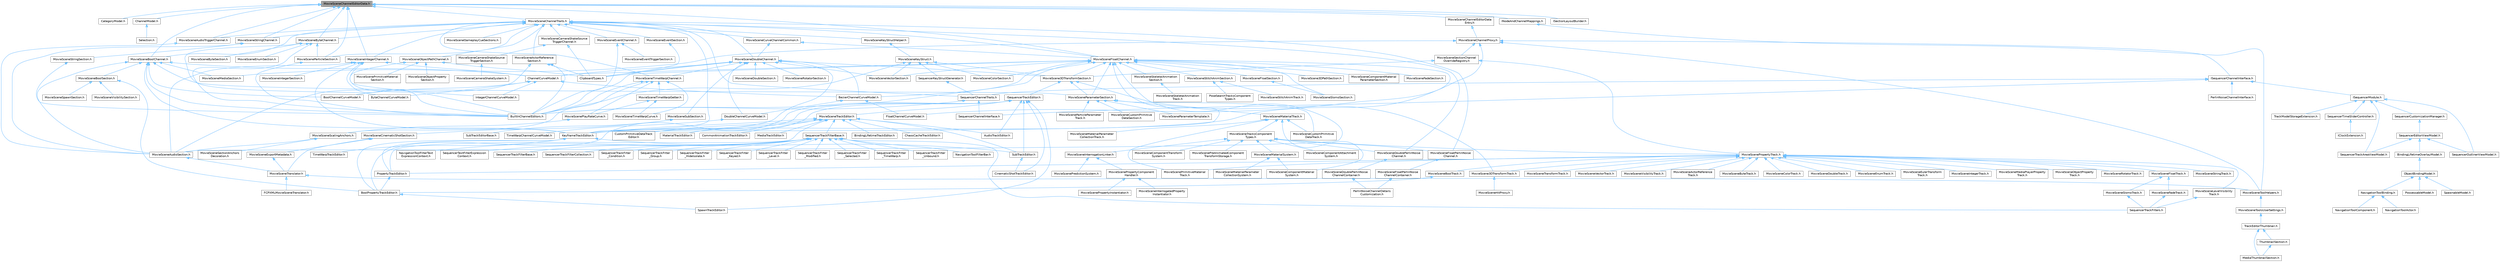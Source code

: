 digraph "MovieSceneChannelEditorData.h"
{
 // INTERACTIVE_SVG=YES
 // LATEX_PDF_SIZE
  bgcolor="transparent";
  edge [fontname=Helvetica,fontsize=10,labelfontname=Helvetica,labelfontsize=10];
  node [fontname=Helvetica,fontsize=10,shape=box,height=0.2,width=0.4];
  Node1 [id="Node000001",label="MovieSceneChannelEditorData.h",height=0.2,width=0.4,color="gray40", fillcolor="grey60", style="filled", fontcolor="black",tooltip=" "];
  Node1 -> Node2 [id="edge1_Node000001_Node000002",dir="back",color="steelblue1",style="solid",tooltip=" "];
  Node2 [id="Node000002",label="CategoryModel.h",height=0.2,width=0.4,color="grey40", fillcolor="white", style="filled",URL="$db/dfe/CategoryModel_8h.html",tooltip=" "];
  Node1 -> Node3 [id="edge2_Node000001_Node000003",dir="back",color="steelblue1",style="solid",tooltip=" "];
  Node3 [id="Node000003",label="ChannelModel.h",height=0.2,width=0.4,color="grey40", fillcolor="white", style="filled",URL="$de/d30/ChannelModel_8h.html",tooltip=" "];
  Node3 -> Node4 [id="edge3_Node000003_Node000004",dir="back",color="steelblue1",style="solid",tooltip=" "];
  Node4 [id="Node000004",label="Selection.h",height=0.2,width=0.4,color="grey40", fillcolor="white", style="filled",URL="$dd/dc2/Editor_2Sequencer_2Public_2MVVM_2Selection_2Selection_8h.html",tooltip=" "];
  Node1 -> Node5 [id="edge4_Node000001_Node000005",dir="back",color="steelblue1",style="solid",tooltip=" "];
  Node5 [id="Node000005",label="INodeAndChannelMappings.h",height=0.2,width=0.4,color="grey40", fillcolor="white", style="filled",URL="$d4/db0/INodeAndChannelMappings_8h.html",tooltip=" "];
  Node5 -> Node6 [id="edge5_Node000005_Node000006",dir="back",color="steelblue1",style="solid",tooltip=" "];
  Node6 [id="Node000006",label="MovieSceneToolHelpers.h",height=0.2,width=0.4,color="grey40", fillcolor="white", style="filled",URL="$d4/d0e/MovieSceneToolHelpers_8h.html",tooltip=" "];
  Node6 -> Node7 [id="edge6_Node000006_Node000007",dir="back",color="steelblue1",style="solid",tooltip=" "];
  Node7 [id="Node000007",label="MovieSceneToolsUserSettings.h",height=0.2,width=0.4,color="grey40", fillcolor="white", style="filled",URL="$d5/dab/MovieSceneToolsUserSettings_8h.html",tooltip=" "];
  Node7 -> Node8 [id="edge7_Node000007_Node000008",dir="back",color="steelblue1",style="solid",tooltip=" "];
  Node8 [id="Node000008",label="TrackEditorThumbnail.h",height=0.2,width=0.4,color="grey40", fillcolor="white", style="filled",URL="$d6/d44/TrackEditorThumbnail_8h.html",tooltip=" "];
  Node8 -> Node9 [id="edge8_Node000008_Node000009",dir="back",color="steelblue1",style="solid",tooltip=" "];
  Node9 [id="Node000009",label="MediaThumbnailSection.h",height=0.2,width=0.4,color="grey40", fillcolor="white", style="filled",URL="$d8/dfe/MediaThumbnailSection_8h.html",tooltip=" "];
  Node8 -> Node10 [id="edge9_Node000008_Node000010",dir="back",color="steelblue1",style="solid",tooltip=" "];
  Node10 [id="Node000010",label="ThumbnailSection.h",height=0.2,width=0.4,color="grey40", fillcolor="white", style="filled",URL="$de/daf/ThumbnailSection_8h.html",tooltip=" "];
  Node10 -> Node9 [id="edge10_Node000010_Node000009",dir="back",color="steelblue1",style="solid",tooltip=" "];
  Node1 -> Node11 [id="edge11_Node000001_Node000011",dir="back",color="steelblue1",style="solid",tooltip=" "];
  Node11 [id="Node000011",label="ISectionLayoutBuilder.h",height=0.2,width=0.4,color="grey40", fillcolor="white", style="filled",URL="$d9/d3f/ISectionLayoutBuilder_8h.html",tooltip=" "];
  Node1 -> Node12 [id="edge12_Node000001_Node000012",dir="back",color="steelblue1",style="solid",tooltip=" "];
  Node12 [id="Node000012",label="MovieSceneAudioTriggerChannel.h",height=0.2,width=0.4,color="grey40", fillcolor="white", style="filled",URL="$db/d7a/MovieSceneAudioTriggerChannel_8h.html",tooltip=" "];
  Node12 -> Node13 [id="edge13_Node000012_Node000013",dir="back",color="steelblue1",style="solid",tooltip=" "];
  Node13 [id="Node000013",label="MovieSceneAudioSection.h",height=0.2,width=0.4,color="grey40", fillcolor="white", style="filled",URL="$da/d5f/MovieSceneAudioSection_8h.html",tooltip=" "];
  Node13 -> Node14 [id="edge14_Node000013_Node000014",dir="back",color="steelblue1",style="solid",tooltip=" "];
  Node14 [id="Node000014",label="MovieSceneTranslator.h",height=0.2,width=0.4,color="grey40", fillcolor="white", style="filled",URL="$d2/d49/MovieSceneTranslator_8h.html",tooltip=" "];
  Node14 -> Node15 [id="edge15_Node000014_Node000015",dir="back",color="steelblue1",style="solid",tooltip=" "];
  Node15 [id="Node000015",label="FCPXMLMovieSceneTranslator.h",height=0.2,width=0.4,color="grey40", fillcolor="white", style="filled",URL="$d2/d93/FCPXMLMovieSceneTranslator_8h.html",tooltip=" "];
  Node14 -> Node6 [id="edge16_Node000014_Node000006",dir="back",color="steelblue1",style="solid",tooltip=" "];
  Node1 -> Node16 [id="edge17_Node000001_Node000016",dir="back",color="steelblue1",style="solid",tooltip=" "];
  Node16 [id="Node000016",label="MovieSceneBoolChannel.h",height=0.2,width=0.4,color="grey40", fillcolor="white", style="filled",URL="$d9/d66/MovieSceneBoolChannel_8h.html",tooltip=" "];
  Node16 -> Node17 [id="edge18_Node000016_Node000017",dir="back",color="steelblue1",style="solid",tooltip=" "];
  Node17 [id="Node000017",label="BoolChannelCurveModel.h",height=0.2,width=0.4,color="grey40", fillcolor="white", style="filled",URL="$d0/d51/BoolChannelCurveModel_8h.html",tooltip=" "];
  Node16 -> Node18 [id="edge19_Node000016_Node000018",dir="back",color="steelblue1",style="solid",tooltip=" "];
  Node18 [id="Node000018",label="BuiltInChannelEditors.h",height=0.2,width=0.4,color="grey40", fillcolor="white", style="filled",URL="$df/daf/BuiltInChannelEditors_8h.html",tooltip=" "];
  Node16 -> Node19 [id="edge20_Node000016_Node000019",dir="back",color="steelblue1",style="solid",tooltip=" "];
  Node19 [id="Node000019",label="ChannelCurveModel.h",height=0.2,width=0.4,color="grey40", fillcolor="white", style="filled",URL="$de/dfa/ChannelCurveModel_8h.html",tooltip=" "];
  Node19 -> Node20 [id="edge21_Node000019_Node000020",dir="back",color="steelblue1",style="solid",tooltip=" "];
  Node20 [id="Node000020",label="BezierChannelCurveModel.h",height=0.2,width=0.4,color="grey40", fillcolor="white", style="filled",URL="$d3/d63/BezierChannelCurveModel_8h.html",tooltip=" "];
  Node20 -> Node21 [id="edge22_Node000020_Node000021",dir="back",color="steelblue1",style="solid",tooltip=" "];
  Node21 [id="Node000021",label="DoubleChannelCurveModel.h",height=0.2,width=0.4,color="grey40", fillcolor="white", style="filled",URL="$d1/d5b/DoubleChannelCurveModel_8h.html",tooltip=" "];
  Node21 -> Node22 [id="edge23_Node000021_Node000022",dir="back",color="steelblue1",style="solid",tooltip=" "];
  Node22 [id="Node000022",label="TimeWarpChannelCurveModel.h",height=0.2,width=0.4,color="grey40", fillcolor="white", style="filled",URL="$d6/d46/TimeWarpChannelCurveModel_8h.html",tooltip=" "];
  Node20 -> Node23 [id="edge24_Node000020_Node000023",dir="back",color="steelblue1",style="solid",tooltip=" "];
  Node23 [id="Node000023",label="FloatChannelCurveModel.h",height=0.2,width=0.4,color="grey40", fillcolor="white", style="filled",URL="$d0/d27/FloatChannelCurveModel_8h.html",tooltip=" "];
  Node19 -> Node17 [id="edge25_Node000019_Node000017",dir="back",color="steelblue1",style="solid",tooltip=" "];
  Node19 -> Node24 [id="edge26_Node000019_Node000024",dir="back",color="steelblue1",style="solid",tooltip=" "];
  Node24 [id="Node000024",label="ByteChannelCurveModel.h",height=0.2,width=0.4,color="grey40", fillcolor="white", style="filled",URL="$d8/d3d/ByteChannelCurveModel_8h.html",tooltip=" "];
  Node19 -> Node25 [id="edge27_Node000019_Node000025",dir="back",color="steelblue1",style="solid",tooltip=" "];
  Node25 [id="Node000025",label="IntegerChannelCurveModel.h",height=0.2,width=0.4,color="grey40", fillcolor="white", style="filled",URL="$df/d26/IntegerChannelCurveModel_8h.html",tooltip=" "];
  Node16 -> Node26 [id="edge28_Node000016_Node000026",dir="back",color="steelblue1",style="solid",tooltip=" "];
  Node26 [id="Node000026",label="KeyframeTrackEditor.h",height=0.2,width=0.4,color="grey40", fillcolor="white", style="filled",URL="$dd/d47/KeyframeTrackEditor_8h.html",tooltip=" "];
  Node26 -> Node27 [id="edge29_Node000026_Node000027",dir="back",color="steelblue1",style="solid",tooltip=" "];
  Node27 [id="Node000027",label="BoolPropertyTrackEditor.h",height=0.2,width=0.4,color="grey40", fillcolor="white", style="filled",URL="$db/d07/BoolPropertyTrackEditor_8h.html",tooltip=" "];
  Node27 -> Node28 [id="edge30_Node000027_Node000028",dir="back",color="steelblue1",style="solid",tooltip=" "];
  Node28 [id="Node000028",label="SpawnTrackEditor.h",height=0.2,width=0.4,color="grey40", fillcolor="white", style="filled",URL="$d5/dac/SpawnTrackEditor_8h.html",tooltip=" "];
  Node26 -> Node29 [id="edge31_Node000026_Node000029",dir="back",color="steelblue1",style="solid",tooltip=" "];
  Node29 [id="Node000029",label="PropertyTrackEditor.h",height=0.2,width=0.4,color="grey40", fillcolor="white", style="filled",URL="$da/d9a/PropertyTrackEditor_8h.html",tooltip=" "];
  Node29 -> Node27 [id="edge32_Node000029_Node000027",dir="back",color="steelblue1",style="solid",tooltip=" "];
  Node26 -> Node30 [id="edge33_Node000026_Node000030",dir="back",color="steelblue1",style="solid",tooltip=" "];
  Node30 [id="Node000030",label="SubTrackEditor.h",height=0.2,width=0.4,color="grey40", fillcolor="white", style="filled",URL="$d8/d5b/SubTrackEditor_8h.html",tooltip=" "];
  Node30 -> Node31 [id="edge34_Node000030_Node000031",dir="back",color="steelblue1",style="solid",tooltip=" "];
  Node31 [id="Node000031",label="CinematicShotTrackEditor.h",height=0.2,width=0.4,color="grey40", fillcolor="white", style="filled",URL="$d3/d0c/CinematicShotTrackEditor_8h.html",tooltip=" "];
  Node26 -> Node32 [id="edge35_Node000026_Node000032",dir="back",color="steelblue1",style="solid",tooltip=" "];
  Node32 [id="Node000032",label="TimeWarpTrackEditor.h",height=0.2,width=0.4,color="grey40", fillcolor="white", style="filled",URL="$dc/d2e/TimeWarpTrackEditor_8h.html",tooltip=" "];
  Node16 -> Node13 [id="edge36_Node000016_Node000013",dir="back",color="steelblue1",style="solid",tooltip=" "];
  Node16 -> Node33 [id="edge37_Node000016_Node000033",dir="back",color="steelblue1",style="solid",tooltip=" "];
  Node33 [id="Node000033",label="MovieSceneBoolSection.h",height=0.2,width=0.4,color="grey40", fillcolor="white", style="filled",URL="$dd/d49/MovieSceneBoolSection_8h.html",tooltip=" "];
  Node33 -> Node27 [id="edge38_Node000033_Node000027",dir="back",color="steelblue1",style="solid",tooltip=" "];
  Node33 -> Node34 [id="edge39_Node000033_Node000034",dir="back",color="steelblue1",style="solid",tooltip=" "];
  Node34 [id="Node000034",label="MovieSceneSpawnSection.h",height=0.2,width=0.4,color="grey40", fillcolor="white", style="filled",URL="$df/d38/MovieSceneSpawnSection_8h.html",tooltip=" "];
  Node33 -> Node35 [id="edge40_Node000033_Node000035",dir="back",color="steelblue1",style="solid",tooltip=" "];
  Node35 [id="Node000035",label="MovieSceneVisibilitySection.h",height=0.2,width=0.4,color="grey40", fillcolor="white", style="filled",URL="$d2/dfe/MovieSceneVisibilitySection_8h.html",tooltip=" "];
  Node16 -> Node36 [id="edge41_Node000016_Node000036",dir="back",color="steelblue1",style="solid",tooltip=" "];
  Node36 [id="Node000036",label="MovieSceneMediaSection.h",height=0.2,width=0.4,color="grey40", fillcolor="white", style="filled",URL="$d2/df2/MovieSceneMediaSection_8h.html",tooltip=" "];
  Node16 -> Node37 [id="edge42_Node000016_Node000037",dir="back",color="steelblue1",style="solid",tooltip=" "];
  Node37 [id="Node000037",label="MovieSceneParameterSection.h",height=0.2,width=0.4,color="grey40", fillcolor="white", style="filled",URL="$de/d65/MovieSceneParameterSection_8h.html",tooltip=" "];
  Node37 -> Node38 [id="edge43_Node000037_Node000038",dir="back",color="steelblue1",style="solid",tooltip=" "];
  Node38 [id="Node000038",label="MovieSceneCustomPrimitive\lDataSection.h",height=0.2,width=0.4,color="grey40", fillcolor="white", style="filled",URL="$d2/d78/MovieSceneCustomPrimitiveDataSection_8h.html",tooltip=" "];
  Node37 -> Node39 [id="edge44_Node000037_Node000039",dir="back",color="steelblue1",style="solid",tooltip=" "];
  Node39 [id="Node000039",label="MovieSceneCustomPrimitive\lDataTrack.h",height=0.2,width=0.4,color="grey40", fillcolor="white", style="filled",URL="$db/d39/MovieSceneCustomPrimitiveDataTrack_8h.html",tooltip=" "];
  Node37 -> Node40 [id="edge45_Node000037_Node000040",dir="back",color="steelblue1",style="solid",tooltip=" "];
  Node40 [id="Node000040",label="MovieSceneMaterialTrack.h",height=0.2,width=0.4,color="grey40", fillcolor="white", style="filled",URL="$d8/d92/MovieSceneMaterialTrack_8h.html",tooltip=" "];
  Node40 -> Node41 [id="edge46_Node000040_Node000041",dir="back",color="steelblue1",style="solid",tooltip=" "];
  Node41 [id="Node000041",label="MovieSceneComponentMaterial\lSystem.h",height=0.2,width=0.4,color="grey40", fillcolor="white", style="filled",URL="$d7/d7c/MovieSceneComponentMaterialSystem_8h.html",tooltip=" "];
  Node40 -> Node39 [id="edge47_Node000040_Node000039",dir="back",color="steelblue1",style="solid",tooltip=" "];
  Node40 -> Node42 [id="edge48_Node000040_Node000042",dir="back",color="steelblue1",style="solid",tooltip=" "];
  Node42 [id="Node000042",label="MovieSceneMaterialParameter\lCollectionTrack.h",height=0.2,width=0.4,color="grey40", fillcolor="white", style="filled",URL="$d7/dc8/MovieSceneMaterialParameterCollectionTrack_8h.html",tooltip=" "];
  Node40 -> Node43 [id="edge49_Node000040_Node000043",dir="back",color="steelblue1",style="solid",tooltip=" "];
  Node43 [id="Node000043",label="MovieScenePrimitiveMaterial\lTrack.h",height=0.2,width=0.4,color="grey40", fillcolor="white", style="filled",URL="$dc/dc4/MovieScenePrimitiveMaterialTrack_8h.html",tooltip=" "];
  Node40 -> Node44 [id="edge50_Node000040_Node000044",dir="back",color="steelblue1",style="solid",tooltip=" "];
  Node44 [id="Node000044",label="MovieSceneTracksComponent\lTypes.h",height=0.2,width=0.4,color="grey40", fillcolor="white", style="filled",URL="$d5/d6a/MovieSceneTracksComponentTypes_8h.html",tooltip=" "];
  Node44 -> Node45 [id="edge51_Node000044_Node000045",dir="back",color="steelblue1",style="solid",tooltip=" "];
  Node45 [id="Node000045",label="MovieSceneComponentAttachment\lSystem.h",height=0.2,width=0.4,color="grey40", fillcolor="white", style="filled",URL="$d9/db3/MovieSceneComponentAttachmentSystem_8h.html",tooltip=" "];
  Node44 -> Node46 [id="edge52_Node000044_Node000046",dir="back",color="steelblue1",style="solid",tooltip=" "];
  Node46 [id="Node000046",label="MovieSceneComponentTransform\lSystem.h",height=0.2,width=0.4,color="grey40", fillcolor="white", style="filled",URL="$d1/d3e/MovieSceneComponentTransformSystem_8h.html",tooltip=" "];
  Node44 -> Node47 [id="edge53_Node000044_Node000047",dir="back",color="steelblue1",style="solid",tooltip=" "];
  Node47 [id="Node000047",label="MovieSceneDoublePerlinNoise\lChannel.h",height=0.2,width=0.4,color="grey40", fillcolor="white", style="filled",URL="$d9/d50/MovieSceneDoublePerlinNoiseChannel_8h.html",tooltip=" "];
  Node47 -> Node48 [id="edge54_Node000047_Node000048",dir="back",color="steelblue1",style="solid",tooltip=" "];
  Node48 [id="Node000048",label="MovieSceneDoublePerlinNoise\lChannelContainer.h",height=0.2,width=0.4,color="grey40", fillcolor="white", style="filled",URL="$de/dae/MovieSceneDoublePerlinNoiseChannelContainer_8h.html",tooltip=" "];
  Node48 -> Node49 [id="edge55_Node000048_Node000049",dir="back",color="steelblue1",style="solid",tooltip=" "];
  Node49 [id="Node000049",label="PerlinNoiseChannelDetails\lCustomization.h",height=0.2,width=0.4,color="grey40", fillcolor="white", style="filled",URL="$d6/df3/PerlinNoiseChannelDetailsCustomization_8h.html",tooltip=" "];
  Node44 -> Node50 [id="edge56_Node000044_Node000050",dir="back",color="steelblue1",style="solid",tooltip=" "];
  Node50 [id="Node000050",label="MovieSceneFloatPerlinNoise\lChannel.h",height=0.2,width=0.4,color="grey40", fillcolor="white", style="filled",URL="$d2/d9d/MovieSceneFloatPerlinNoiseChannel_8h.html",tooltip=" "];
  Node50 -> Node51 [id="edge57_Node000050_Node000051",dir="back",color="steelblue1",style="solid",tooltip=" "];
  Node51 [id="Node000051",label="MovieSceneFloatPerlinNoise\lChannelContainer.h",height=0.2,width=0.4,color="grey40", fillcolor="white", style="filled",URL="$d6/dcb/MovieSceneFloatPerlinNoiseChannelContainer_8h.html",tooltip=" "];
  Node51 -> Node49 [id="edge58_Node000051_Node000049",dir="back",color="steelblue1",style="solid",tooltip=" "];
  Node44 -> Node52 [id="edge59_Node000044_Node000052",dir="back",color="steelblue1",style="solid",tooltip=" "];
  Node52 [id="Node000052",label="MovieSceneInterrogationLinker.h",height=0.2,width=0.4,color="grey40", fillcolor="white", style="filled",URL="$d9/d6a/MovieSceneInterrogationLinker_8h.html",tooltip=" "];
  Node52 -> Node53 [id="edge60_Node000052_Node000053",dir="back",color="steelblue1",style="solid",tooltip=" "];
  Node53 [id="Node000053",label="MovieScenePredictionSystem.h",height=0.2,width=0.4,color="grey40", fillcolor="white", style="filled",URL="$dc/d7f/MovieScenePredictionSystem_8h.html",tooltip=" "];
  Node52 -> Node54 [id="edge61_Node000052_Node000054",dir="back",color="steelblue1",style="solid",tooltip=" "];
  Node54 [id="Node000054",label="MovieScenePropertyComponent\lHandler.h",height=0.2,width=0.4,color="grey40", fillcolor="white", style="filled",URL="$d1/d1c/MovieScenePropertyComponentHandler_8h.html",tooltip=" "];
  Node54 -> Node55 [id="edge62_Node000054_Node000055",dir="back",color="steelblue1",style="solid",tooltip=" "];
  Node55 [id="Node000055",label="MovieSceneInterrogatedProperty\lInstantiator.h",height=0.2,width=0.4,color="grey40", fillcolor="white", style="filled",URL="$df/d43/MovieSceneInterrogatedPropertyInstantiator_8h.html",tooltip=" "];
  Node54 -> Node56 [id="edge63_Node000054_Node000056",dir="back",color="steelblue1",style="solid",tooltip=" "];
  Node56 [id="Node000056",label="MovieScenePropertyInstantiator.h",height=0.2,width=0.4,color="grey40", fillcolor="white", style="filled",URL="$d2/ddc/MovieScenePropertyInstantiator_8h.html",tooltip=" "];
  Node44 -> Node57 [id="edge64_Node000044_Node000057",dir="back",color="steelblue1",style="solid",tooltip=" "];
  Node57 [id="Node000057",label="MovieSceneMaterialSystem.h",height=0.2,width=0.4,color="grey40", fillcolor="white", style="filled",URL="$d2/d2f/MovieSceneMaterialSystem_8h.html",tooltip=" "];
  Node57 -> Node41 [id="edge65_Node000057_Node000041",dir="back",color="steelblue1",style="solid",tooltip=" "];
  Node57 -> Node58 [id="edge66_Node000057_Node000058",dir="back",color="steelblue1",style="solid",tooltip=" "];
  Node58 [id="Node000058",label="MovieSceneMaterialParameter\lCollectionSystem.h",height=0.2,width=0.4,color="grey40", fillcolor="white", style="filled",URL="$d4/d18/MovieSceneMaterialParameterCollectionSystem_8h.html",tooltip=" "];
  Node44 -> Node59 [id="edge67_Node000044_Node000059",dir="back",color="steelblue1",style="solid",tooltip=" "];
  Node59 [id="Node000059",label="MovieScenePreAnimatedComponent\lTransformStorage.h",height=0.2,width=0.4,color="grey40", fillcolor="white", style="filled",URL="$d9/d84/MovieScenePreAnimatedComponentTransformStorage_8h.html",tooltip=" "];
  Node44 -> Node60 [id="edge68_Node000044_Node000060",dir="back",color="steelblue1",style="solid",tooltip=" "];
  Node60 [id="Node000060",label="MovieScenePropertyTrack.h",height=0.2,width=0.4,color="grey40", fillcolor="white", style="filled",URL="$da/d0c/MovieScenePropertyTrack_8h.html",tooltip=" "];
  Node60 -> Node61 [id="edge69_Node000060_Node000061",dir="back",color="steelblue1",style="solid",tooltip=" "];
  Node61 [id="Node000061",label="MovieScene3DTransformTrack.h",height=0.2,width=0.4,color="grey40", fillcolor="white", style="filled",URL="$d9/d06/MovieScene3DTransformTrack_8h.html",tooltip=" "];
  Node61 -> Node62 [id="edge70_Node000061_Node000062",dir="back",color="steelblue1",style="solid",tooltip=" "];
  Node62 [id="Node000062",label="MovieSceneHitProxy.h",height=0.2,width=0.4,color="grey40", fillcolor="white", style="filled",URL="$d0/d01/MovieSceneHitProxy_8h.html",tooltip=" "];
  Node60 -> Node63 [id="edge71_Node000060_Node000063",dir="back",color="steelblue1",style="solid",tooltip=" "];
  Node63 [id="Node000063",label="MovieSceneActorReference\lTrack.h",height=0.2,width=0.4,color="grey40", fillcolor="white", style="filled",URL="$d9/d9b/MovieSceneActorReferenceTrack_8h.html",tooltip=" "];
  Node60 -> Node64 [id="edge72_Node000060_Node000064",dir="back",color="steelblue1",style="solid",tooltip=" "];
  Node64 [id="Node000064",label="MovieSceneBoolTrack.h",height=0.2,width=0.4,color="grey40", fillcolor="white", style="filled",URL="$d7/ddf/MovieSceneBoolTrack_8h.html",tooltip=" "];
  Node64 -> Node27 [id="edge73_Node000064_Node000027",dir="back",color="steelblue1",style="solid",tooltip=" "];
  Node60 -> Node65 [id="edge74_Node000060_Node000065",dir="back",color="steelblue1",style="solid",tooltip=" "];
  Node65 [id="Node000065",label="MovieSceneByteTrack.h",height=0.2,width=0.4,color="grey40", fillcolor="white", style="filled",URL="$dc/d79/MovieSceneByteTrack_8h.html",tooltip=" "];
  Node60 -> Node66 [id="edge75_Node000060_Node000066",dir="back",color="steelblue1",style="solid",tooltip=" "];
  Node66 [id="Node000066",label="MovieSceneColorTrack.h",height=0.2,width=0.4,color="grey40", fillcolor="white", style="filled",URL="$d8/df9/MovieSceneColorTrack_8h.html",tooltip=" "];
  Node60 -> Node67 [id="edge76_Node000060_Node000067",dir="back",color="steelblue1",style="solid",tooltip=" "];
  Node67 [id="Node000067",label="MovieSceneDoubleTrack.h",height=0.2,width=0.4,color="grey40", fillcolor="white", style="filled",URL="$de/d31/MovieSceneDoubleTrack_8h.html",tooltip=" "];
  Node60 -> Node68 [id="edge77_Node000060_Node000068",dir="back",color="steelblue1",style="solid",tooltip=" "];
  Node68 [id="Node000068",label="MovieSceneEnumTrack.h",height=0.2,width=0.4,color="grey40", fillcolor="white", style="filled",URL="$d6/d95/MovieSceneEnumTrack_8h.html",tooltip=" "];
  Node60 -> Node69 [id="edge78_Node000060_Node000069",dir="back",color="steelblue1",style="solid",tooltip=" "];
  Node69 [id="Node000069",label="MovieSceneEulerTransform\lTrack.h",height=0.2,width=0.4,color="grey40", fillcolor="white", style="filled",URL="$d7/d3a/MovieSceneEulerTransformTrack_8h.html",tooltip=" "];
  Node60 -> Node70 [id="edge79_Node000060_Node000070",dir="back",color="steelblue1",style="solid",tooltip=" "];
  Node70 [id="Node000070",label="MovieSceneFloatTrack.h",height=0.2,width=0.4,color="grey40", fillcolor="white", style="filled",URL="$dc/d88/MovieSceneFloatTrack_8h.html",tooltip=" "];
  Node70 -> Node71 [id="edge80_Node000070_Node000071",dir="back",color="steelblue1",style="solid",tooltip=" "];
  Node71 [id="Node000071",label="MovieSceneFadeTrack.h",height=0.2,width=0.4,color="grey40", fillcolor="white", style="filled",URL="$d3/dd6/MovieSceneFadeTrack_8h.html",tooltip=" "];
  Node71 -> Node72 [id="edge81_Node000071_Node000072",dir="back",color="steelblue1",style="solid",tooltip=" "];
  Node72 [id="Node000072",label="SequencerTrackFilters.h",height=0.2,width=0.4,color="grey40", fillcolor="white", style="filled",URL="$df/d72/SequencerTrackFilters_8h.html",tooltip=" "];
  Node70 -> Node73 [id="edge82_Node000070_Node000073",dir="back",color="steelblue1",style="solid",tooltip=" "];
  Node73 [id="Node000073",label="MovieSceneSlomoTrack.h",height=0.2,width=0.4,color="grey40", fillcolor="white", style="filled",URL="$d3/d88/MovieSceneSlomoTrack_8h.html",tooltip=" "];
  Node73 -> Node72 [id="edge83_Node000073_Node000072",dir="back",color="steelblue1",style="solid",tooltip=" "];
  Node60 -> Node74 [id="edge84_Node000060_Node000074",dir="back",color="steelblue1",style="solid",tooltip=" "];
  Node74 [id="Node000074",label="MovieSceneIntegerTrack.h",height=0.2,width=0.4,color="grey40", fillcolor="white", style="filled",URL="$d9/d1a/MovieSceneIntegerTrack_8h.html",tooltip=" "];
  Node60 -> Node75 [id="edge85_Node000060_Node000075",dir="back",color="steelblue1",style="solid",tooltip=" "];
  Node75 [id="Node000075",label="MovieSceneLevelVisibility\lTrack.h",height=0.2,width=0.4,color="grey40", fillcolor="white", style="filled",URL="$d8/dae/MovieSceneLevelVisibilityTrack_8h.html",tooltip=" "];
  Node75 -> Node72 [id="edge86_Node000075_Node000072",dir="back",color="steelblue1",style="solid",tooltip=" "];
  Node60 -> Node76 [id="edge87_Node000060_Node000076",dir="back",color="steelblue1",style="solid",tooltip=" "];
  Node76 [id="Node000076",label="MovieSceneMediaPlayerProperty\lTrack.h",height=0.2,width=0.4,color="grey40", fillcolor="white", style="filled",URL="$d4/da1/MovieSceneMediaPlayerPropertyTrack_8h.html",tooltip=" "];
  Node60 -> Node77 [id="edge88_Node000060_Node000077",dir="back",color="steelblue1",style="solid",tooltip=" "];
  Node77 [id="Node000077",label="MovieSceneObjectProperty\lTrack.h",height=0.2,width=0.4,color="grey40", fillcolor="white", style="filled",URL="$dc/da9/MovieSceneObjectPropertyTrack_8h.html",tooltip=" "];
  Node60 -> Node43 [id="edge89_Node000060_Node000043",dir="back",color="steelblue1",style="solid",tooltip=" "];
  Node60 -> Node78 [id="edge90_Node000060_Node000078",dir="back",color="steelblue1",style="solid",tooltip=" "];
  Node78 [id="Node000078",label="MovieSceneRotatorTrack.h",height=0.2,width=0.4,color="grey40", fillcolor="white", style="filled",URL="$d3/d8f/MovieSceneRotatorTrack_8h.html",tooltip=" "];
  Node60 -> Node79 [id="edge91_Node000060_Node000079",dir="back",color="steelblue1",style="solid",tooltip=" "];
  Node79 [id="Node000079",label="MovieSceneStringTrack.h",height=0.2,width=0.4,color="grey40", fillcolor="white", style="filled",URL="$dd/d54/MovieSceneStringTrack_8h.html",tooltip=" "];
  Node60 -> Node80 [id="edge92_Node000060_Node000080",dir="back",color="steelblue1",style="solid",tooltip=" "];
  Node80 [id="Node000080",label="MovieSceneTransformTrack.h",height=0.2,width=0.4,color="grey40", fillcolor="white", style="filled",URL="$df/d57/MovieSceneTransformTrack_8h.html",tooltip=" "];
  Node60 -> Node81 [id="edge93_Node000060_Node000081",dir="back",color="steelblue1",style="solid",tooltip=" "];
  Node81 [id="Node000081",label="MovieSceneVectorTrack.h",height=0.2,width=0.4,color="grey40", fillcolor="white", style="filled",URL="$d8/d5e/MovieSceneVectorTrack_8h.html",tooltip=" "];
  Node60 -> Node82 [id="edge94_Node000060_Node000082",dir="back",color="steelblue1",style="solid",tooltip=" "];
  Node82 [id="Node000082",label="MovieSceneVisibilityTrack.h",height=0.2,width=0.4,color="grey40", fillcolor="white", style="filled",URL="$dd/d5e/MovieSceneVisibilityTrack_8h.html",tooltip=" "];
  Node60 -> Node29 [id="edge95_Node000060_Node000029",dir="back",color="steelblue1",style="solid",tooltip=" "];
  Node37 -> Node83 [id="edge96_Node000037_Node000083",dir="back",color="steelblue1",style="solid",tooltip=" "];
  Node83 [id="Node000083",label="MovieSceneParameterTemplate.h",height=0.2,width=0.4,color="grey40", fillcolor="white", style="filled",URL="$d9/df3/MovieSceneParameterTemplate_8h.html",tooltip=" "];
  Node37 -> Node84 [id="edge97_Node000037_Node000084",dir="back",color="steelblue1",style="solid",tooltip=" "];
  Node84 [id="Node000084",label="MovieSceneParticleParameter\lTrack.h",height=0.2,width=0.4,color="grey40", fillcolor="white", style="filled",URL="$d2/d09/MovieSceneParticleParameterTrack_8h.html",tooltip=" "];
  Node1 -> Node85 [id="edge98_Node000001_Node000085",dir="back",color="steelblue1",style="solid",tooltip=" "];
  Node85 [id="Node000085",label="MovieSceneByteChannel.h",height=0.2,width=0.4,color="grey40", fillcolor="white", style="filled",URL="$d2/dda/MovieSceneByteChannel_8h.html",tooltip=" "];
  Node85 -> Node18 [id="edge99_Node000085_Node000018",dir="back",color="steelblue1",style="solid",tooltip=" "];
  Node85 -> Node24 [id="edge100_Node000085_Node000024",dir="back",color="steelblue1",style="solid",tooltip=" "];
  Node85 -> Node86 [id="edge101_Node000085_Node000086",dir="back",color="steelblue1",style="solid",tooltip=" "];
  Node86 [id="Node000086",label="MovieSceneByteSection.h",height=0.2,width=0.4,color="grey40", fillcolor="white", style="filled",URL="$da/dd4/MovieSceneByteSection_8h.html",tooltip=" "];
  Node85 -> Node87 [id="edge102_Node000085_Node000087",dir="back",color="steelblue1",style="solid",tooltip=" "];
  Node87 [id="Node000087",label="MovieSceneEnumSection.h",height=0.2,width=0.4,color="grey40", fillcolor="white", style="filled",URL="$d7/d84/MovieSceneEnumSection_8h.html",tooltip=" "];
  Node85 -> Node88 [id="edge103_Node000085_Node000088",dir="back",color="steelblue1",style="solid",tooltip=" "];
  Node88 [id="Node000088",label="MovieSceneParticleSection.h",height=0.2,width=0.4,color="grey40", fillcolor="white", style="filled",URL="$d4/ddc/MovieSceneParticleSection_8h.html",tooltip=" "];
  Node88 -> Node18 [id="edge104_Node000088_Node000018",dir="back",color="steelblue1",style="solid",tooltip=" "];
  Node1 -> Node89 [id="edge105_Node000001_Node000089",dir="back",color="steelblue1",style="solid",tooltip=" "];
  Node89 [id="Node000089",label="MovieSceneChannelEditorData\lEntry.h",height=0.2,width=0.4,color="grey40", fillcolor="white", style="filled",URL="$d4/d3f/MovieSceneChannelEditorDataEntry_8h.html",tooltip=" "];
  Node89 -> Node90 [id="edge106_Node000089_Node000090",dir="back",color="steelblue1",style="solid",tooltip=" "];
  Node90 [id="Node000090",label="MovieSceneChannelProxy.h",height=0.2,width=0.4,color="grey40", fillcolor="white", style="filled",URL="$d8/dea/MovieSceneChannelProxy_8h.html",tooltip=" "];
  Node90 -> Node91 [id="edge107_Node000090_Node000091",dir="back",color="steelblue1",style="solid",tooltip=" "];
  Node91 [id="Node000091",label="ISequencerChannelInterface.h",height=0.2,width=0.4,color="grey40", fillcolor="white", style="filled",URL="$d0/dd3/ISequencerChannelInterface_8h.html",tooltip=" "];
  Node91 -> Node92 [id="edge108_Node000091_Node000092",dir="back",color="steelblue1",style="solid",tooltip=" "];
  Node92 [id="Node000092",label="ISequencerModule.h",height=0.2,width=0.4,color="grey40", fillcolor="white", style="filled",URL="$d7/d3b/ISequencerModule_8h.html",tooltip=" "];
  Node92 -> Node93 [id="edge109_Node000092_Node000093",dir="back",color="steelblue1",style="solid",tooltip=" "];
  Node93 [id="Node000093",label="SequencerCustomizationManager.h",height=0.2,width=0.4,color="grey40", fillcolor="white", style="filled",URL="$dd/dea/SequencerCustomizationManager_8h.html",tooltip=" "];
  Node93 -> Node94 [id="edge110_Node000093_Node000094",dir="back",color="steelblue1",style="solid",tooltip=" "];
  Node94 [id="Node000094",label="SequencerEditorViewModel.h",height=0.2,width=0.4,color="grey40", fillcolor="white", style="filled",URL="$da/d57/SequencerEditorViewModel_8h.html",tooltip=" "];
  Node94 -> Node95 [id="edge111_Node000094_Node000095",dir="back",color="steelblue1",style="solid",tooltip=" "];
  Node95 [id="Node000095",label="BindingLifetimeOverlayModel.h",height=0.2,width=0.4,color="grey40", fillcolor="white", style="filled",URL="$d2/d69/BindingLifetimeOverlayModel_8h.html",tooltip=" "];
  Node95 -> Node96 [id="edge112_Node000095_Node000096",dir="back",color="steelblue1",style="solid",tooltip=" "];
  Node96 [id="Node000096",label="ObjectBindingModel.h",height=0.2,width=0.4,color="grey40", fillcolor="white", style="filled",URL="$de/dbc/ObjectBindingModel_8h.html",tooltip=" "];
  Node96 -> Node97 [id="edge113_Node000096_Node000097",dir="back",color="steelblue1",style="solid",tooltip=" "];
  Node97 [id="Node000097",label="NavigationToolBinding.h",height=0.2,width=0.4,color="grey40", fillcolor="white", style="filled",URL="$d0/db5/NavigationToolBinding_8h.html",tooltip=" "];
  Node97 -> Node98 [id="edge114_Node000097_Node000098",dir="back",color="steelblue1",style="solid",tooltip=" "];
  Node98 [id="Node000098",label="NavigationToolActor.h",height=0.2,width=0.4,color="grey40", fillcolor="white", style="filled",URL="$d6/da8/NavigationToolActor_8h.html",tooltip=" "];
  Node97 -> Node99 [id="edge115_Node000097_Node000099",dir="back",color="steelblue1",style="solid",tooltip=" "];
  Node99 [id="Node000099",label="NavigationToolComponent.h",height=0.2,width=0.4,color="grey40", fillcolor="white", style="filled",URL="$d7/dfc/NavigationToolComponent_8h.html",tooltip=" "];
  Node96 -> Node100 [id="edge116_Node000096_Node000100",dir="back",color="steelblue1",style="solid",tooltip=" "];
  Node100 [id="Node000100",label="PossessableModel.h",height=0.2,width=0.4,color="grey40", fillcolor="white", style="filled",URL="$d5/d01/PossessableModel_8h.html",tooltip=" "];
  Node96 -> Node101 [id="edge117_Node000096_Node000101",dir="back",color="steelblue1",style="solid",tooltip=" "];
  Node101 [id="Node000101",label="SpawnableModel.h",height=0.2,width=0.4,color="grey40", fillcolor="white", style="filled",URL="$d0/dd5/SpawnableModel_8h.html",tooltip=" "];
  Node94 -> Node102 [id="edge118_Node000094_Node000102",dir="back",color="steelblue1",style="solid",tooltip=" "];
  Node102 [id="Node000102",label="SequencerOutlinerViewModel.h",height=0.2,width=0.4,color="grey40", fillcolor="white", style="filled",URL="$da/d12/SequencerOutlinerViewModel_8h.html",tooltip=" "];
  Node94 -> Node103 [id="edge119_Node000094_Node000103",dir="back",color="steelblue1",style="solid",tooltip=" "];
  Node103 [id="Node000103",label="SequencerTrackAreaViewModel.h",height=0.2,width=0.4,color="grey40", fillcolor="white", style="filled",URL="$d9/dd2/SequencerTrackAreaViewModel_8h.html",tooltip=" "];
  Node92 -> Node102 [id="edge120_Node000092_Node000102",dir="back",color="steelblue1",style="solid",tooltip=" "];
  Node92 -> Node104 [id="edge121_Node000092_Node000104",dir="back",color="steelblue1",style="solid",tooltip=" "];
  Node104 [id="Node000104",label="SequencerTimeSliderController.h",height=0.2,width=0.4,color="grey40", fillcolor="white", style="filled",URL="$d3/d54/SequencerTimeSliderController_8h.html",tooltip=" "];
  Node104 -> Node105 [id="edge122_Node000104_Node000105",dir="back",color="steelblue1",style="solid",tooltip=" "];
  Node105 [id="Node000105",label="IClockExtension.h",height=0.2,width=0.4,color="grey40", fillcolor="white", style="filled",URL="$d1/d52/IClockExtension_8h.html",tooltip=" "];
  Node92 -> Node103 [id="edge123_Node000092_Node000103",dir="back",color="steelblue1",style="solid",tooltip=" "];
  Node92 -> Node106 [id="edge124_Node000092_Node000106",dir="back",color="steelblue1",style="solid",tooltip=" "];
  Node106 [id="Node000106",label="TrackModelStorageExtension.h",height=0.2,width=0.4,color="grey40", fillcolor="white", style="filled",URL="$d8/d98/TrackModelStorageExtension_8h.html",tooltip=" "];
  Node91 -> Node107 [id="edge125_Node000091_Node000107",dir="back",color="steelblue1",style="solid",tooltip=" "];
  Node107 [id="Node000107",label="PerlinNoiseChannelInterface.h",height=0.2,width=0.4,color="grey40", fillcolor="white", style="filled",URL="$d5/dc1/PerlinNoiseChannelInterface_8h.html",tooltip=" "];
  Node91 -> Node108 [id="edge126_Node000091_Node000108",dir="back",color="steelblue1",style="solid",tooltip=" "];
  Node108 [id="Node000108",label="SequencerChannelInterface.h",height=0.2,width=0.4,color="grey40", fillcolor="white", style="filled",URL="$da/d51/SequencerChannelInterface_8h.html",tooltip=" "];
  Node91 -> Node109 [id="edge127_Node000091_Node000109",dir="back",color="steelblue1",style="solid",tooltip=" "];
  Node109 [id="Node000109",label="SequencerChannelTraits.h",height=0.2,width=0.4,color="grey40", fillcolor="white", style="filled",URL="$d6/db9/SequencerChannelTraits_8h.html",tooltip=" "];
  Node109 -> Node18 [id="edge128_Node000109_Node000018",dir="back",color="steelblue1",style="solid",tooltip=" "];
  Node109 -> Node108 [id="edge129_Node000109_Node000108",dir="back",color="steelblue1",style="solid",tooltip=" "];
  Node90 -> Node26 [id="edge130_Node000090_Node000026",dir="back",color="steelblue1",style="solid",tooltip=" "];
  Node90 -> Node36 [id="edge131_Node000090_Node000036",dir="back",color="steelblue1",style="solid",tooltip=" "];
  Node90 -> Node110 [id="edge132_Node000090_Node000110",dir="back",color="steelblue1",style="solid",tooltip=" "];
  Node110 [id="Node000110",label="MovieSceneSectionChannel\lOverrideRegistry.h",height=0.2,width=0.4,color="grey40", fillcolor="white", style="filled",URL="$d0/d33/MovieSceneSectionChannelOverrideRegistry_8h.html",tooltip=" "];
  Node110 -> Node111 [id="edge133_Node000110_Node000111",dir="back",color="steelblue1",style="solid",tooltip=" "];
  Node111 [id="Node000111",label="MovieScene3DTransformSection.h",height=0.2,width=0.4,color="grey40", fillcolor="white", style="filled",URL="$de/dab/MovieScene3DTransformSection_8h.html",tooltip=" "];
  Node111 -> Node112 [id="edge134_Node000111_Node000112",dir="back",color="steelblue1",style="solid",tooltip=" "];
  Node112 [id="Node000112",label="ISequencerTrackEditor.h",height=0.2,width=0.4,color="grey40", fillcolor="white", style="filled",URL="$df/dca/ISequencerTrackEditor_8h.html",tooltip=" "];
  Node112 -> Node113 [id="edge135_Node000112_Node000113",dir="back",color="steelblue1",style="solid",tooltip=" "];
  Node113 [id="Node000113",label="AudioTrackEditor.h",height=0.2,width=0.4,color="grey40", fillcolor="white", style="filled",URL="$dd/d96/AudioTrackEditor_8h.html",tooltip=" "];
  Node112 -> Node27 [id="edge136_Node000112_Node000027",dir="back",color="steelblue1",style="solid",tooltip=" "];
  Node112 -> Node31 [id="edge137_Node000112_Node000031",dir="back",color="steelblue1",style="solid",tooltip=" "];
  Node112 -> Node114 [id="edge138_Node000112_Node000114",dir="back",color="steelblue1",style="solid",tooltip=" "];
  Node114 [id="Node000114",label="CustomPrimitiveDataTrack\lEditor.h",height=0.2,width=0.4,color="grey40", fillcolor="white", style="filled",URL="$dc/d8f/CustomPrimitiveDataTrackEditor_8h.html",tooltip=" "];
  Node112 -> Node115 [id="edge139_Node000112_Node000115",dir="back",color="steelblue1",style="solid",tooltip=" "];
  Node115 [id="Node000115",label="MaterialTrackEditor.h",height=0.2,width=0.4,color="grey40", fillcolor="white", style="filled",URL="$d1/d9f/MaterialTrackEditor_8h.html",tooltip=" "];
  Node112 -> Node116 [id="edge140_Node000112_Node000116",dir="back",color="steelblue1",style="solid",tooltip=" "];
  Node116 [id="Node000116",label="MovieSceneTrackEditor.h",height=0.2,width=0.4,color="grey40", fillcolor="white", style="filled",URL="$db/d6c/MovieSceneTrackEditor_8h.html",tooltip=" "];
  Node116 -> Node113 [id="edge141_Node000116_Node000113",dir="back",color="steelblue1",style="solid",tooltip=" "];
  Node116 -> Node117 [id="edge142_Node000116_Node000117",dir="back",color="steelblue1",style="solid",tooltip=" "];
  Node117 [id="Node000117",label="BindingLifetimeTrackEditor.h",height=0.2,width=0.4,color="grey40", fillcolor="white", style="filled",URL="$db/d3c/BindingLifetimeTrackEditor_8h.html",tooltip=" "];
  Node116 -> Node118 [id="edge143_Node000116_Node000118",dir="back",color="steelblue1",style="solid",tooltip=" "];
  Node118 [id="Node000118",label="ChaosCacheTrackEditor.h",height=0.2,width=0.4,color="grey40", fillcolor="white", style="filled",URL="$db/d36/ChaosCacheTrackEditor_8h.html",tooltip=" "];
  Node116 -> Node119 [id="edge144_Node000116_Node000119",dir="back",color="steelblue1",style="solid",tooltip=" "];
  Node119 [id="Node000119",label="CommonAnimationTrackEditor.h",height=0.2,width=0.4,color="grey40", fillcolor="white", style="filled",URL="$d9/d6e/CommonAnimationTrackEditor_8h.html",tooltip=" "];
  Node116 -> Node114 [id="edge145_Node000116_Node000114",dir="back",color="steelblue1",style="solid",tooltip=" "];
  Node116 -> Node26 [id="edge146_Node000116_Node000026",dir="back",color="steelblue1",style="solid",tooltip=" "];
  Node116 -> Node115 [id="edge147_Node000116_Node000115",dir="back",color="steelblue1",style="solid",tooltip=" "];
  Node116 -> Node120 [id="edge148_Node000116_Node000120",dir="back",color="steelblue1",style="solid",tooltip=" "];
  Node120 [id="Node000120",label="MediaTrackEditor.h",height=0.2,width=0.4,color="grey40", fillcolor="white", style="filled",URL="$d0/d41/MediaTrackEditor_8h.html",tooltip=" "];
  Node116 -> Node29 [id="edge149_Node000116_Node000029",dir="back",color="steelblue1",style="solid",tooltip=" "];
  Node116 -> Node121 [id="edge150_Node000116_Node000121",dir="back",color="steelblue1",style="solid",tooltip=" "];
  Node121 [id="Node000121",label="SequencerTrackFilterBase.h",height=0.2,width=0.4,color="grey40", fillcolor="white", style="filled",URL="$d8/def/Filters_2SequencerTrackFilterBase_8h.html",tooltip=" "];
  Node121 -> Node122 [id="edge151_Node000121_Node000122",dir="back",color="steelblue1",style="solid",tooltip=" "];
  Node122 [id="Node000122",label="NavigationToolFilterBar.h",height=0.2,width=0.4,color="grey40", fillcolor="white", style="filled",URL="$df/d14/NavigationToolFilterBar_8h.html",tooltip=" "];
  Node121 -> Node123 [id="edge152_Node000121_Node000123",dir="back",color="steelblue1",style="solid",tooltip=" "];
  Node123 [id="Node000123",label="NavigationToolFilterText\lExpressionContext.h",height=0.2,width=0.4,color="grey40", fillcolor="white", style="filled",URL="$d8/dd2/NavigationToolFilterTextExpressionContext_8h.html",tooltip=" "];
  Node121 -> Node124 [id="edge153_Node000121_Node000124",dir="back",color="steelblue1",style="solid",tooltip=" "];
  Node124 [id="Node000124",label="SequencerTextFilterExpression\lContext.h",height=0.2,width=0.4,color="grey40", fillcolor="white", style="filled",URL="$d0/d9f/SequencerTextFilterExpressionContext_8h.html",tooltip=" "];
  Node121 -> Node125 [id="edge154_Node000121_Node000125",dir="back",color="steelblue1",style="solid",tooltip=" "];
  Node125 [id="Node000125",label="SequencerTrackFilterBase.h",height=0.2,width=0.4,color="grey40", fillcolor="white", style="filled",URL="$d8/d4d/SequencerTrackFilterBase_8h.html",tooltip=" "];
  Node121 -> Node126 [id="edge155_Node000121_Node000126",dir="back",color="steelblue1",style="solid",tooltip=" "];
  Node126 [id="Node000126",label="SequencerTrackFilterCollection.h",height=0.2,width=0.4,color="grey40", fillcolor="white", style="filled",URL="$d8/de2/SequencerTrackFilterCollection_8h.html",tooltip=" "];
  Node121 -> Node127 [id="edge156_Node000121_Node000127",dir="back",color="steelblue1",style="solid",tooltip=" "];
  Node127 [id="Node000127",label="SequencerTrackFilter\l_Condition.h",height=0.2,width=0.4,color="grey40", fillcolor="white", style="filled",URL="$df/d17/SequencerTrackFilter__Condition_8h.html",tooltip=" "];
  Node121 -> Node128 [id="edge157_Node000121_Node000128",dir="back",color="steelblue1",style="solid",tooltip=" "];
  Node128 [id="Node000128",label="SequencerTrackFilter\l_Group.h",height=0.2,width=0.4,color="grey40", fillcolor="white", style="filled",URL="$da/dea/SequencerTrackFilter__Group_8h.html",tooltip=" "];
  Node121 -> Node129 [id="edge158_Node000121_Node000129",dir="back",color="steelblue1",style="solid",tooltip=" "];
  Node129 [id="Node000129",label="SequencerTrackFilter\l_HideIsolate.h",height=0.2,width=0.4,color="grey40", fillcolor="white", style="filled",URL="$d3/d55/SequencerTrackFilter__HideIsolate_8h.html",tooltip=" "];
  Node121 -> Node130 [id="edge159_Node000121_Node000130",dir="back",color="steelblue1",style="solid",tooltip=" "];
  Node130 [id="Node000130",label="SequencerTrackFilter\l_Keyed.h",height=0.2,width=0.4,color="grey40", fillcolor="white", style="filled",URL="$d4/d2d/SequencerTrackFilter__Keyed_8h.html",tooltip=" "];
  Node121 -> Node131 [id="edge160_Node000121_Node000131",dir="back",color="steelblue1",style="solid",tooltip=" "];
  Node131 [id="Node000131",label="SequencerTrackFilter\l_Level.h",height=0.2,width=0.4,color="grey40", fillcolor="white", style="filled",URL="$d2/d6c/SequencerTrackFilter__Level_8h.html",tooltip=" "];
  Node121 -> Node132 [id="edge161_Node000121_Node000132",dir="back",color="steelblue1",style="solid",tooltip=" "];
  Node132 [id="Node000132",label="SequencerTrackFilter\l_Modified.h",height=0.2,width=0.4,color="grey40", fillcolor="white", style="filled",URL="$d0/dd9/SequencerTrackFilter__Modified_8h.html",tooltip=" "];
  Node121 -> Node133 [id="edge162_Node000121_Node000133",dir="back",color="steelblue1",style="solid",tooltip=" "];
  Node133 [id="Node000133",label="SequencerTrackFilter\l_Selected.h",height=0.2,width=0.4,color="grey40", fillcolor="white", style="filled",URL="$dc/d54/SequencerTrackFilter__Selected_8h.html",tooltip=" "];
  Node121 -> Node134 [id="edge163_Node000121_Node000134",dir="back",color="steelblue1",style="solid",tooltip=" "];
  Node134 [id="Node000134",label="SequencerTrackFilter\l_TimeWarp.h",height=0.2,width=0.4,color="grey40", fillcolor="white", style="filled",URL="$d6/dd0/SequencerTrackFilter__TimeWarp_8h.html",tooltip=" "];
  Node121 -> Node135 [id="edge164_Node000121_Node000135",dir="back",color="steelblue1",style="solid",tooltip=" "];
  Node135 [id="Node000135",label="SequencerTrackFilter\l_Unbound.h",height=0.2,width=0.4,color="grey40", fillcolor="white", style="filled",URL="$d0/dd1/SequencerTrackFilter__Unbound_8h.html",tooltip=" "];
  Node121 -> Node72 [id="edge165_Node000121_Node000072",dir="back",color="steelblue1",style="solid",tooltip=" "];
  Node116 -> Node30 [id="edge166_Node000116_Node000030",dir="back",color="steelblue1",style="solid",tooltip=" "];
  Node112 -> Node28 [id="edge167_Node000112_Node000028",dir="back",color="steelblue1",style="solid",tooltip=" "];
  Node112 -> Node30 [id="edge168_Node000112_Node000030",dir="back",color="steelblue1",style="solid",tooltip=" "];
  Node111 -> Node61 [id="edge169_Node000111_Node000061",dir="back",color="steelblue1",style="solid",tooltip=" "];
  Node111 -> Node37 [id="edge170_Node000111_Node000037",dir="back",color="steelblue1",style="solid",tooltip=" "];
  Node110 -> Node60 [id="edge171_Node000110_Node000060",dir="back",color="steelblue1",style="solid",tooltip=" "];
  Node90 -> Node6 [id="edge172_Node000090_Node000006",dir="back",color="steelblue1",style="solid",tooltip=" "];
  Node1 -> Node136 [id="edge173_Node000001_Node000136",dir="back",color="steelblue1",style="solid",tooltip=" "];
  Node136 [id="Node000136",label="MovieSceneChannelTraits.h",height=0.2,width=0.4,color="grey40", fillcolor="white", style="filled",URL="$df/dae/MovieSceneChannelTraits_8h.html",tooltip=" "];
  Node136 -> Node26 [id="edge174_Node000136_Node000026",dir="back",color="steelblue1",style="solid",tooltip=" "];
  Node136 -> Node137 [id="edge175_Node000136_Node000137",dir="back",color="steelblue1",style="solid",tooltip=" "];
  Node137 [id="Node000137",label="MovieSceneActorReference\lSection.h",height=0.2,width=0.4,color="grey40", fillcolor="white", style="filled",URL="$de/d12/MovieSceneActorReferenceSection_8h.html",tooltip=" "];
  Node137 -> Node18 [id="edge176_Node000137_Node000018",dir="back",color="steelblue1",style="solid",tooltip=" "];
  Node137 -> Node138 [id="edge177_Node000137_Node000138",dir="back",color="steelblue1",style="solid",tooltip=" "];
  Node138 [id="Node000138",label="ClipboardTypes.h",height=0.2,width=0.4,color="grey40", fillcolor="white", style="filled",URL="$d2/dc6/ClipboardTypes_8h.html",tooltip=" "];
  Node137 -> Node13 [id="edge178_Node000137_Node000013",dir="back",color="steelblue1",style="solid",tooltip=" "];
  Node136 -> Node12 [id="edge179_Node000136_Node000012",dir="back",color="steelblue1",style="solid",tooltip=" "];
  Node136 -> Node16 [id="edge180_Node000136_Node000016",dir="back",color="steelblue1",style="solid",tooltip=" "];
  Node136 -> Node85 [id="edge181_Node000136_Node000085",dir="back",color="steelblue1",style="solid",tooltip=" "];
  Node136 -> Node139 [id="edge182_Node000136_Node000139",dir="back",color="steelblue1",style="solid",tooltip=" "];
  Node139 [id="Node000139",label="MovieSceneCameraShakeSource\lTriggerChannel.h",height=0.2,width=0.4,color="grey40", fillcolor="white", style="filled",URL="$d2/d32/MovieSceneCameraShakeSourceTriggerChannel_8h.html",tooltip=" "];
  Node139 -> Node138 [id="edge183_Node000139_Node000138",dir="back",color="steelblue1",style="solid",tooltip=" "];
  Node139 -> Node140 [id="edge184_Node000139_Node000140",dir="back",color="steelblue1",style="solid",tooltip=" "];
  Node140 [id="Node000140",label="MovieSceneCameraShakeSource\lTriggerSection.h",height=0.2,width=0.4,color="grey40", fillcolor="white", style="filled",URL="$d3/d5f/MovieSceneCameraShakeSourceTriggerSection_8h.html",tooltip=" "];
  Node140 -> Node141 [id="edge185_Node000140_Node000141",dir="back",color="steelblue1",style="solid",tooltip=" "];
  Node141 [id="Node000141",label="MovieSceneCameraShakeSystem.h",height=0.2,width=0.4,color="grey40", fillcolor="white", style="filled",URL="$d2/dcc/MovieSceneCameraShakeSystem_8h.html",tooltip=" "];
  Node136 -> Node142 [id="edge186_Node000136_Node000142",dir="back",color="steelblue1",style="solid",tooltip=" "];
  Node142 [id="Node000142",label="MovieSceneCurveChannelCommon.h",height=0.2,width=0.4,color="grey40", fillcolor="white", style="filled",URL="$d2/db2/MovieSceneCurveChannelCommon_8h.html",tooltip=" "];
  Node142 -> Node143 [id="edge187_Node000142_Node000143",dir="back",color="steelblue1",style="solid",tooltip=" "];
  Node143 [id="Node000143",label="MovieSceneDoubleChannel.h",height=0.2,width=0.4,color="grey40", fillcolor="white", style="filled",URL="$d3/d7d/MovieSceneDoubleChannel_8h.html",tooltip=" "];
  Node143 -> Node20 [id="edge188_Node000143_Node000020",dir="back",color="steelblue1",style="solid",tooltip=" "];
  Node143 -> Node18 [id="edge189_Node000143_Node000018",dir="back",color="steelblue1",style="solid",tooltip=" "];
  Node143 -> Node19 [id="edge190_Node000143_Node000019",dir="back",color="steelblue1",style="solid",tooltip=" "];
  Node143 -> Node138 [id="edge191_Node000143_Node000138",dir="back",color="steelblue1",style="solid",tooltip=" "];
  Node143 -> Node21 [id="edge192_Node000143_Node000021",dir="back",color="steelblue1",style="solid",tooltip=" "];
  Node143 -> Node26 [id="edge193_Node000143_Node000026",dir="back",color="steelblue1",style="solid",tooltip=" "];
  Node143 -> Node111 [id="edge194_Node000143_Node000111",dir="back",color="steelblue1",style="solid",tooltip=" "];
  Node143 -> Node144 [id="edge195_Node000143_Node000144",dir="back",color="steelblue1",style="solid",tooltip=" "];
  Node144 [id="Node000144",label="MovieSceneDoubleSection.h",height=0.2,width=0.4,color="grey40", fillcolor="white", style="filled",URL="$d3/df4/MovieSceneDoubleSection_8h.html",tooltip=" "];
  Node143 -> Node145 [id="edge196_Node000143_Node000145",dir="back",color="steelblue1",style="solid",tooltip=" "];
  Node145 [id="Node000145",label="MovieSceneRotatorSection.h",height=0.2,width=0.4,color="grey40", fillcolor="white", style="filled",URL="$d0/d8d/MovieSceneRotatorSection_8h.html",tooltip=" "];
  Node143 -> Node146 [id="edge197_Node000143_Node000146",dir="back",color="steelblue1",style="solid",tooltip=" "];
  Node146 [id="Node000146",label="MovieSceneSubSection.h",height=0.2,width=0.4,color="grey40", fillcolor="white", style="filled",URL="$dd/d38/MovieSceneSubSection_8h.html",tooltip=" "];
  Node146 -> Node147 [id="edge198_Node000146_Node000147",dir="back",color="steelblue1",style="solid",tooltip=" "];
  Node147 [id="Node000147",label="MovieSceneCinematicShotSection.h",height=0.2,width=0.4,color="grey40", fillcolor="white", style="filled",URL="$d2/d14/MovieSceneCinematicShotSection_8h.html",tooltip=" "];
  Node147 -> Node148 [id="edge199_Node000147_Node000148",dir="back",color="steelblue1",style="solid",tooltip=" "];
  Node148 [id="Node000148",label="MovieSceneExportMetadata.h",height=0.2,width=0.4,color="grey40", fillcolor="white", style="filled",URL="$d9/de5/MovieSceneExportMetadata_8h.html",tooltip=" "];
  Node148 -> Node14 [id="edge200_Node000148_Node000014",dir="back",color="steelblue1",style="solid",tooltip=" "];
  Node147 -> Node14 [id="edge201_Node000147_Node000014",dir="back",color="steelblue1",style="solid",tooltip=" "];
  Node146 -> Node149 [id="edge202_Node000146_Node000149",dir="back",color="steelblue1",style="solid",tooltip=" "];
  Node149 [id="Node000149",label="SubTrackEditorBase.h",height=0.2,width=0.4,color="grey40", fillcolor="white", style="filled",URL="$db/d33/SubTrackEditorBase_8h.html",tooltip=" "];
  Node143 -> Node150 [id="edge203_Node000143_Node000150",dir="back",color="steelblue1",style="solid",tooltip=" "];
  Node150 [id="Node000150",label="MovieSceneTimeWarpChannel.h",height=0.2,width=0.4,color="grey40", fillcolor="white", style="filled",URL="$df/d1d/MovieSceneTimeWarpChannel_8h.html",tooltip=" "];
  Node150 -> Node18 [id="edge204_Node000150_Node000018",dir="back",color="steelblue1",style="solid",tooltip=" "];
  Node150 -> Node151 [id="edge205_Node000150_Node000151",dir="back",color="steelblue1",style="solid",tooltip=" "];
  Node151 [id="Node000151",label="MovieScenePlayRateCurve.h",height=0.2,width=0.4,color="grey40", fillcolor="white", style="filled",URL="$da/d11/MovieScenePlayRateCurve_8h.html",tooltip=" "];
  Node151 -> Node152 [id="edge206_Node000151_Node000152",dir="back",color="steelblue1",style="solid",tooltip=" "];
  Node152 [id="Node000152",label="MovieSceneScalingAnchors.h",height=0.2,width=0.4,color="grey40", fillcolor="white", style="filled",URL="$df/d7b/MovieSceneScalingAnchors_8h.html",tooltip=" "];
  Node152 -> Node13 [id="edge207_Node000152_Node000013",dir="back",color="steelblue1",style="solid",tooltip=" "];
  Node152 -> Node153 [id="edge208_Node000152_Node000153",dir="back",color="steelblue1",style="solid",tooltip=" "];
  Node153 [id="Node000153",label="MovieSceneSectionAnchors\lDecoration.h",height=0.2,width=0.4,color="grey40", fillcolor="white", style="filled",URL="$dd/de9/MovieSceneSectionAnchorsDecoration_8h.html",tooltip=" "];
  Node150 -> Node152 [id="edge209_Node000150_Node000152",dir="back",color="steelblue1",style="solid",tooltip=" "];
  Node150 -> Node154 [id="edge210_Node000150_Node000154",dir="back",color="steelblue1",style="solid",tooltip=" "];
  Node154 [id="Node000154",label="MovieSceneTimeWarpCurve.h",height=0.2,width=0.4,color="grey40", fillcolor="white", style="filled",URL="$dc/d84/MovieSceneTimeWarpCurve_8h.html",tooltip=" "];
  Node150 -> Node155 [id="edge211_Node000150_Node000155",dir="back",color="steelblue1",style="solid",tooltip=" "];
  Node155 [id="Node000155",label="MovieSceneTimeWarpGetter.h",height=0.2,width=0.4,color="grey40", fillcolor="white", style="filled",URL="$dd/df3/MovieSceneTimeWarpGetter_8h.html",tooltip=" "];
  Node155 -> Node151 [id="edge212_Node000155_Node000151",dir="back",color="steelblue1",style="solid",tooltip=" "];
  Node155 -> Node154 [id="edge213_Node000155_Node000154",dir="back",color="steelblue1",style="solid",tooltip=" "];
  Node143 -> Node156 [id="edge214_Node000143_Node000156",dir="back",color="steelblue1",style="solid",tooltip=" "];
  Node156 [id="Node000156",label="MovieSceneVectorSection.h",height=0.2,width=0.4,color="grey40", fillcolor="white", style="filled",URL="$d6/d29/MovieSceneVectorSection_8h.html",tooltip=" "];
  Node142 -> Node157 [id="edge215_Node000142_Node000157",dir="back",color="steelblue1",style="solid",tooltip=" "];
  Node157 [id="Node000157",label="MovieSceneFloatChannel.h",height=0.2,width=0.4,color="grey40", fillcolor="white", style="filled",URL="$d9/d9e/MovieSceneFloatChannel_8h.html",tooltip=" "];
  Node157 -> Node20 [id="edge216_Node000157_Node000020",dir="back",color="steelblue1",style="solid",tooltip=" "];
  Node157 -> Node18 [id="edge217_Node000157_Node000018",dir="back",color="steelblue1",style="solid",tooltip=" "];
  Node157 -> Node19 [id="edge218_Node000157_Node000019",dir="back",color="steelblue1",style="solid",tooltip=" "];
  Node157 -> Node138 [id="edge219_Node000157_Node000138",dir="back",color="steelblue1",style="solid",tooltip=" "];
  Node157 -> Node23 [id="edge220_Node000157_Node000023",dir="back",color="steelblue1",style="solid",tooltip=" "];
  Node157 -> Node26 [id="edge221_Node000157_Node000026",dir="back",color="steelblue1",style="solid",tooltip=" "];
  Node157 -> Node158 [id="edge222_Node000157_Node000158",dir="back",color="steelblue1",style="solid",tooltip=" "];
  Node158 [id="Node000158",label="MovieScene3DPathSection.h",height=0.2,width=0.4,color="grey40", fillcolor="white", style="filled",URL="$d6/dd4/MovieScene3DPathSection_8h.html",tooltip=" "];
  Node157 -> Node111 [id="edge223_Node000157_Node000111",dir="back",color="steelblue1",style="solid",tooltip=" "];
  Node157 -> Node13 [id="edge224_Node000157_Node000013",dir="back",color="steelblue1",style="solid",tooltip=" "];
  Node157 -> Node159 [id="edge225_Node000157_Node000159",dir="back",color="steelblue1",style="solid",tooltip=" "];
  Node159 [id="Node000159",label="MovieSceneColorSection.h",height=0.2,width=0.4,color="grey40", fillcolor="white", style="filled",URL="$dd/dd4/MovieSceneColorSection_8h.html",tooltip=" "];
  Node157 -> Node160 [id="edge226_Node000157_Node000160",dir="back",color="steelblue1",style="solid",tooltip=" "];
  Node160 [id="Node000160",label="MovieSceneComponentMaterial\lParameterSection.h",height=0.2,width=0.4,color="grey40", fillcolor="white", style="filled",URL="$dd/d3d/MovieSceneComponentMaterialParameterSection_8h.html",tooltip=" "];
  Node157 -> Node161 [id="edge227_Node000157_Node000161",dir="back",color="steelblue1",style="solid",tooltip=" "];
  Node161 [id="Node000161",label="MovieSceneFadeSection.h",height=0.2,width=0.4,color="grey40", fillcolor="white", style="filled",URL="$d8/db8/MovieSceneFadeSection_8h.html",tooltip=" "];
  Node157 -> Node162 [id="edge228_Node000157_Node000162",dir="back",color="steelblue1",style="solid",tooltip=" "];
  Node162 [id="Node000162",label="MovieSceneFloatSection.h",height=0.2,width=0.4,color="grey40", fillcolor="white", style="filled",URL="$dc/d18/MovieSceneFloatSection_8h.html",tooltip=" "];
  Node162 -> Node163 [id="edge229_Node000162_Node000163",dir="back",color="steelblue1",style="solid",tooltip=" "];
  Node163 [id="Node000163",label="MovieSceneSlomoSection.h",height=0.2,width=0.4,color="grey40", fillcolor="white", style="filled",URL="$d1/de5/MovieSceneSlomoSection_8h.html",tooltip=" "];
  Node157 -> Node37 [id="edge230_Node000157_Node000037",dir="back",color="steelblue1",style="solid",tooltip=" "];
  Node157 -> Node164 [id="edge231_Node000157_Node000164",dir="back",color="steelblue1",style="solid",tooltip=" "];
  Node164 [id="Node000164",label="MovieSceneSkeletalAnimation\lSection.h",height=0.2,width=0.4,color="grey40", fillcolor="white", style="filled",URL="$de/d52/MovieSceneSkeletalAnimationSection_8h.html",tooltip=" "];
  Node164 -> Node165 [id="edge232_Node000164_Node000165",dir="back",color="steelblue1",style="solid",tooltip=" "];
  Node165 [id="Node000165",label="MovieSceneSkeletalAnimation\lTrack.h",height=0.2,width=0.4,color="grey40", fillcolor="white", style="filled",URL="$d1/dcb/MovieSceneSkeletalAnimationTrack_8h.html",tooltip=" "];
  Node157 -> Node163 [id="edge233_Node000157_Node000163",dir="back",color="steelblue1",style="solid",tooltip=" "];
  Node157 -> Node166 [id="edge234_Node000157_Node000166",dir="back",color="steelblue1",style="solid",tooltip=" "];
  Node166 [id="Node000166",label="MovieSceneStitchAnimSection.h",height=0.2,width=0.4,color="grey40", fillcolor="white", style="filled",URL="$de/d74/MovieSceneStitchAnimSection_8h.html",tooltip=" "];
  Node166 -> Node167 [id="edge235_Node000166_Node000167",dir="back",color="steelblue1",style="solid",tooltip=" "];
  Node167 [id="Node000167",label="MovieSceneStitchAnimTrack.h",height=0.2,width=0.4,color="grey40", fillcolor="white", style="filled",URL="$d3/d17/MovieSceneStitchAnimTrack_8h.html",tooltip=" "];
  Node166 -> Node168 [id="edge236_Node000166_Node000168",dir="back",color="steelblue1",style="solid",tooltip=" "];
  Node168 [id="Node000168",label="PoseSearchTracksComponent\lTypes.h",height=0.2,width=0.4,color="grey40", fillcolor="white", style="filled",URL="$d8/d7d/PoseSearchTracksComponentTypes_8h.html",tooltip=" "];
  Node157 -> Node156 [id="edge237_Node000157_Node000156",dir="back",color="steelblue1",style="solid",tooltip=" "];
  Node136 -> Node143 [id="edge238_Node000136_Node000143",dir="back",color="steelblue1",style="solid",tooltip=" "];
  Node136 -> Node47 [id="edge239_Node000136_Node000047",dir="back",color="steelblue1",style="solid",tooltip=" "];
  Node136 -> Node169 [id="edge240_Node000136_Node000169",dir="back",color="steelblue1",style="solid",tooltip=" "];
  Node169 [id="Node000169",label="MovieSceneEventChannel.h",height=0.2,width=0.4,color="grey40", fillcolor="white", style="filled",URL="$d1/d90/MovieSceneEventChannel_8h.html",tooltip=" "];
  Node169 -> Node18 [id="edge241_Node000169_Node000018",dir="back",color="steelblue1",style="solid",tooltip=" "];
  Node169 -> Node170 [id="edge242_Node000169_Node000170",dir="back",color="steelblue1",style="solid",tooltip=" "];
  Node170 [id="Node000170",label="MovieSceneEventTriggerSection.h",height=0.2,width=0.4,color="grey40", fillcolor="white", style="filled",URL="$df/d80/MovieSceneEventTriggerSection_8h.html",tooltip=" "];
  Node136 -> Node171 [id="edge243_Node000136_Node000171",dir="back",color="steelblue1",style="solid",tooltip=" "];
  Node171 [id="Node000171",label="MovieSceneEventSection.h",height=0.2,width=0.4,color="grey40", fillcolor="white", style="filled",URL="$d6/dc4/MovieSceneEventSection_8h.html",tooltip=" "];
  Node171 -> Node138 [id="edge244_Node000171_Node000138",dir="back",color="steelblue1",style="solid",tooltip=" "];
  Node136 -> Node157 [id="edge245_Node000136_Node000157",dir="back",color="steelblue1",style="solid",tooltip=" "];
  Node136 -> Node50 [id="edge246_Node000136_Node000050",dir="back",color="steelblue1",style="solid",tooltip=" "];
  Node136 -> Node172 [id="edge247_Node000136_Node000172",dir="back",color="steelblue1",style="solid",tooltip=" "];
  Node172 [id="Node000172",label="MovieSceneGameplayCueSections.h",height=0.2,width=0.4,color="grey40", fillcolor="white", style="filled",URL="$df/ded/MovieSceneGameplayCueSections_8h.html",tooltip=" "];
  Node136 -> Node173 [id="edge248_Node000136_Node000173",dir="back",color="steelblue1",style="solid",tooltip=" "];
  Node173 [id="Node000173",label="MovieSceneIntegerChannel.h",height=0.2,width=0.4,color="grey40", fillcolor="white", style="filled",URL="$de/d6a/MovieSceneIntegerChannel_8h.html",tooltip=" "];
  Node173 -> Node18 [id="edge249_Node000173_Node000018",dir="back",color="steelblue1",style="solid",tooltip=" "];
  Node173 -> Node19 [id="edge250_Node000173_Node000019",dir="back",color="steelblue1",style="solid",tooltip=" "];
  Node173 -> Node25 [id="edge251_Node000173_Node000025",dir="back",color="steelblue1",style="solid",tooltip=" "];
  Node173 -> Node26 [id="edge252_Node000173_Node000026",dir="back",color="steelblue1",style="solid",tooltip=" "];
  Node173 -> Node13 [id="edge253_Node000173_Node000013",dir="back",color="steelblue1",style="solid",tooltip=" "];
  Node173 -> Node174 [id="edge254_Node000173_Node000174",dir="back",color="steelblue1",style="solid",tooltip=" "];
  Node174 [id="Node000174",label="MovieSceneIntegerSection.h",height=0.2,width=0.4,color="grey40", fillcolor="white", style="filled",URL="$d6/d5f/MovieSceneIntegerSection_8h.html",tooltip=" "];
  Node136 -> Node175 [id="edge255_Node000136_Node000175",dir="back",color="steelblue1",style="solid",tooltip=" "];
  Node175 [id="Node000175",label="MovieSceneKeyStructHelper.h",height=0.2,width=0.4,color="grey40", fillcolor="white", style="filled",URL="$dc/d5c/MovieSceneKeyStructHelper_8h.html",tooltip=" "];
  Node175 -> Node176 [id="edge256_Node000175_Node000176",dir="back",color="steelblue1",style="solid",tooltip=" "];
  Node176 [id="Node000176",label="MovieSceneKeyStruct.h",height=0.2,width=0.4,color="grey40", fillcolor="white", style="filled",URL="$d5/d85/MovieSceneKeyStruct_8h.html",tooltip=" "];
  Node176 -> Node18 [id="edge257_Node000176_Node000018",dir="back",color="steelblue1",style="solid",tooltip=" "];
  Node176 -> Node111 [id="edge258_Node000176_Node000111",dir="back",color="steelblue1",style="solid",tooltip=" "];
  Node176 -> Node159 [id="edge259_Node000176_Node000159",dir="back",color="steelblue1",style="solid",tooltip=" "];
  Node176 -> Node156 [id="edge260_Node000176_Node000156",dir="back",color="steelblue1",style="solid",tooltip=" "];
  Node176 -> Node177 [id="edge261_Node000176_Node000177",dir="back",color="steelblue1",style="solid",tooltip=" "];
  Node177 [id="Node000177",label="SequencerKeyStructGenerator.h",height=0.2,width=0.4,color="grey40", fillcolor="white", style="filled",URL="$d1/df1/SequencerKeyStructGenerator_8h.html",tooltip=" "];
  Node177 -> Node109 [id="edge262_Node000177_Node000109",dir="back",color="steelblue1",style="solid",tooltip=" "];
  Node136 -> Node178 [id="edge263_Node000136_Node000178",dir="back",color="steelblue1",style="solid",tooltip=" "];
  Node178 [id="Node000178",label="MovieSceneObjectPathChannel.h",height=0.2,width=0.4,color="grey40", fillcolor="white", style="filled",URL="$de/db3/MovieSceneObjectPathChannel_8h.html",tooltip=" "];
  Node178 -> Node18 [id="edge264_Node000178_Node000018",dir="back",color="steelblue1",style="solid",tooltip=" "];
  Node178 -> Node138 [id="edge265_Node000178_Node000138",dir="back",color="steelblue1",style="solid",tooltip=" "];
  Node178 -> Node179 [id="edge266_Node000178_Node000179",dir="back",color="steelblue1",style="solid",tooltip=" "];
  Node179 [id="Node000179",label="MovieSceneObjectProperty\lSection.h",height=0.2,width=0.4,color="grey40", fillcolor="white", style="filled",URL="$d4/d31/MovieSceneObjectPropertySection_8h.html",tooltip=" "];
  Node178 -> Node180 [id="edge267_Node000178_Node000180",dir="back",color="steelblue1",style="solid",tooltip=" "];
  Node180 [id="Node000180",label="MovieScenePrimitiveMaterial\lSection.h",height=0.2,width=0.4,color="grey40", fillcolor="white", style="filled",URL="$d1/d77/MovieScenePrimitiveMaterialSection_8h.html",tooltip=" "];
  Node136 -> Node88 [id="edge268_Node000136_Node000088",dir="back",color="steelblue1",style="solid",tooltip=" "];
  Node136 -> Node181 [id="edge269_Node000136_Node000181",dir="back",color="steelblue1",style="solid",tooltip=" "];
  Node181 [id="Node000181",label="MovieSceneStringChannel.h",height=0.2,width=0.4,color="grey40", fillcolor="white", style="filled",URL="$d3/de2/MovieSceneStringChannel_8h.html",tooltip=" "];
  Node181 -> Node13 [id="edge270_Node000181_Node000013",dir="back",color="steelblue1",style="solid",tooltip=" "];
  Node181 -> Node182 [id="edge271_Node000181_Node000182",dir="back",color="steelblue1",style="solid",tooltip=" "];
  Node182 [id="Node000182",label="MovieSceneStringSection.h",height=0.2,width=0.4,color="grey40", fillcolor="white", style="filled",URL="$d4/d3d/MovieSceneStringSection_8h.html",tooltip=" "];
  Node182 -> Node18 [id="edge272_Node000182_Node000018",dir="back",color="steelblue1",style="solid",tooltip=" "];
  Node136 -> Node150 [id="edge273_Node000136_Node000150",dir="back",color="steelblue1",style="solid",tooltip=" "];
  Node136 -> Node109 [id="edge274_Node000136_Node000109",dir="back",color="steelblue1",style="solid",tooltip=" "];
  Node1 -> Node157 [id="edge275_Node000001_Node000157",dir="back",color="steelblue1",style="solid",tooltip=" "];
  Node1 -> Node173 [id="edge276_Node000001_Node000173",dir="back",color="steelblue1",style="solid",tooltip=" "];
  Node1 -> Node88 [id="edge277_Node000001_Node000088",dir="back",color="steelblue1",style="solid",tooltip=" "];
  Node1 -> Node181 [id="edge278_Node000001_Node000181",dir="back",color="steelblue1",style="solid",tooltip=" "];
}
